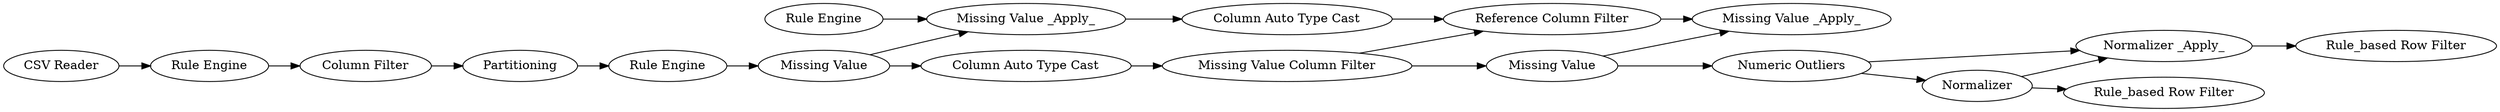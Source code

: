 digraph {
	783 -> 786
	782 -> 23
	784 -> 786
	82 -> 783
	23 -> 26
	63 -> 64
	783 -> 784
	784 -> 785
	77 -> 78
	78 -> 80
	81 -> 72
	81 -> 82
	786 -> 787
	72 -> 73
	26 -> 24
	24 -> 77
	83 -> 72
	78 -> 64
	82 -> 73
	80 -> 81
	64 -> 83
	784 [label=Normalizer]
	26 [label="Column Filter"]
	787 [label="Rule_based Row Filter"]
	782 [label="CSV Reader"]
	78 [label="Missing Value"]
	24 [label=Partitioning]
	64 [label="Missing Value _Apply_"]
	785 [label="Rule_based Row Filter"]
	72 [label="Reference Column Filter"]
	23 [label="Rule Engine"]
	63 [label="Rule Engine"]
	77 [label="Rule Engine"]
	83 [label="Column Auto Type Cast"]
	81 [label="Missing Value Column Filter"]
	783 [label="Numeric Outliers"]
	82 [label="Missing Value"]
	80 [label="Column Auto Type Cast"]
	73 [label="Missing Value _Apply_"]
	786 [label="Normalizer _Apply_"]
	rankdir=LR
}
